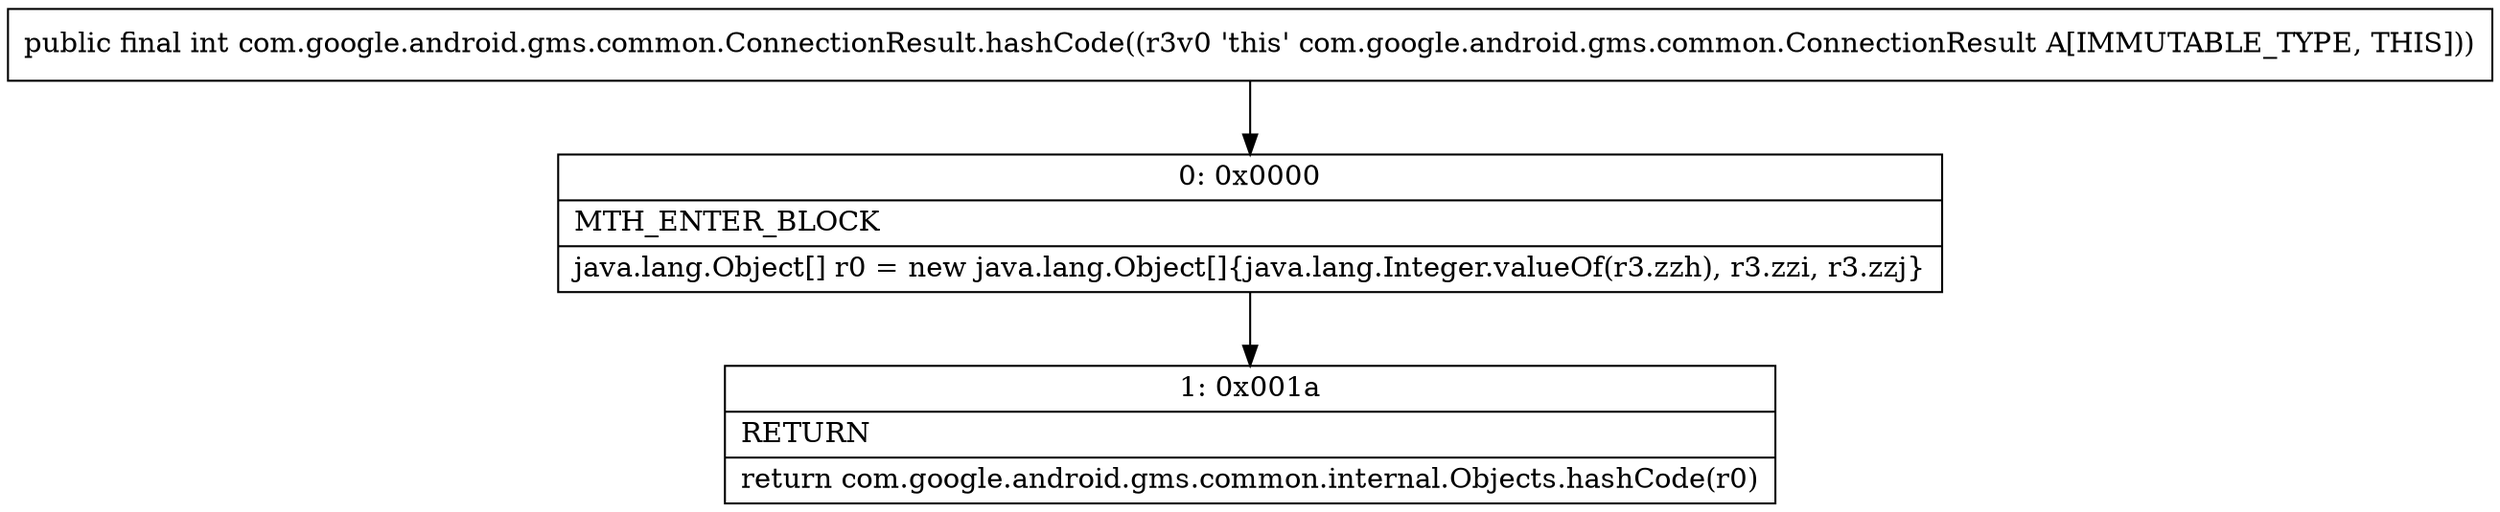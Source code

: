 digraph "CFG forcom.google.android.gms.common.ConnectionResult.hashCode()I" {
Node_0 [shape=record,label="{0\:\ 0x0000|MTH_ENTER_BLOCK\l|java.lang.Object[] r0 = new java.lang.Object[]\{java.lang.Integer.valueOf(r3.zzh), r3.zzi, r3.zzj\}\l}"];
Node_1 [shape=record,label="{1\:\ 0x001a|RETURN\l|return com.google.android.gms.common.internal.Objects.hashCode(r0)\l}"];
MethodNode[shape=record,label="{public final int com.google.android.gms.common.ConnectionResult.hashCode((r3v0 'this' com.google.android.gms.common.ConnectionResult A[IMMUTABLE_TYPE, THIS])) }"];
MethodNode -> Node_0;
Node_0 -> Node_1;
}

